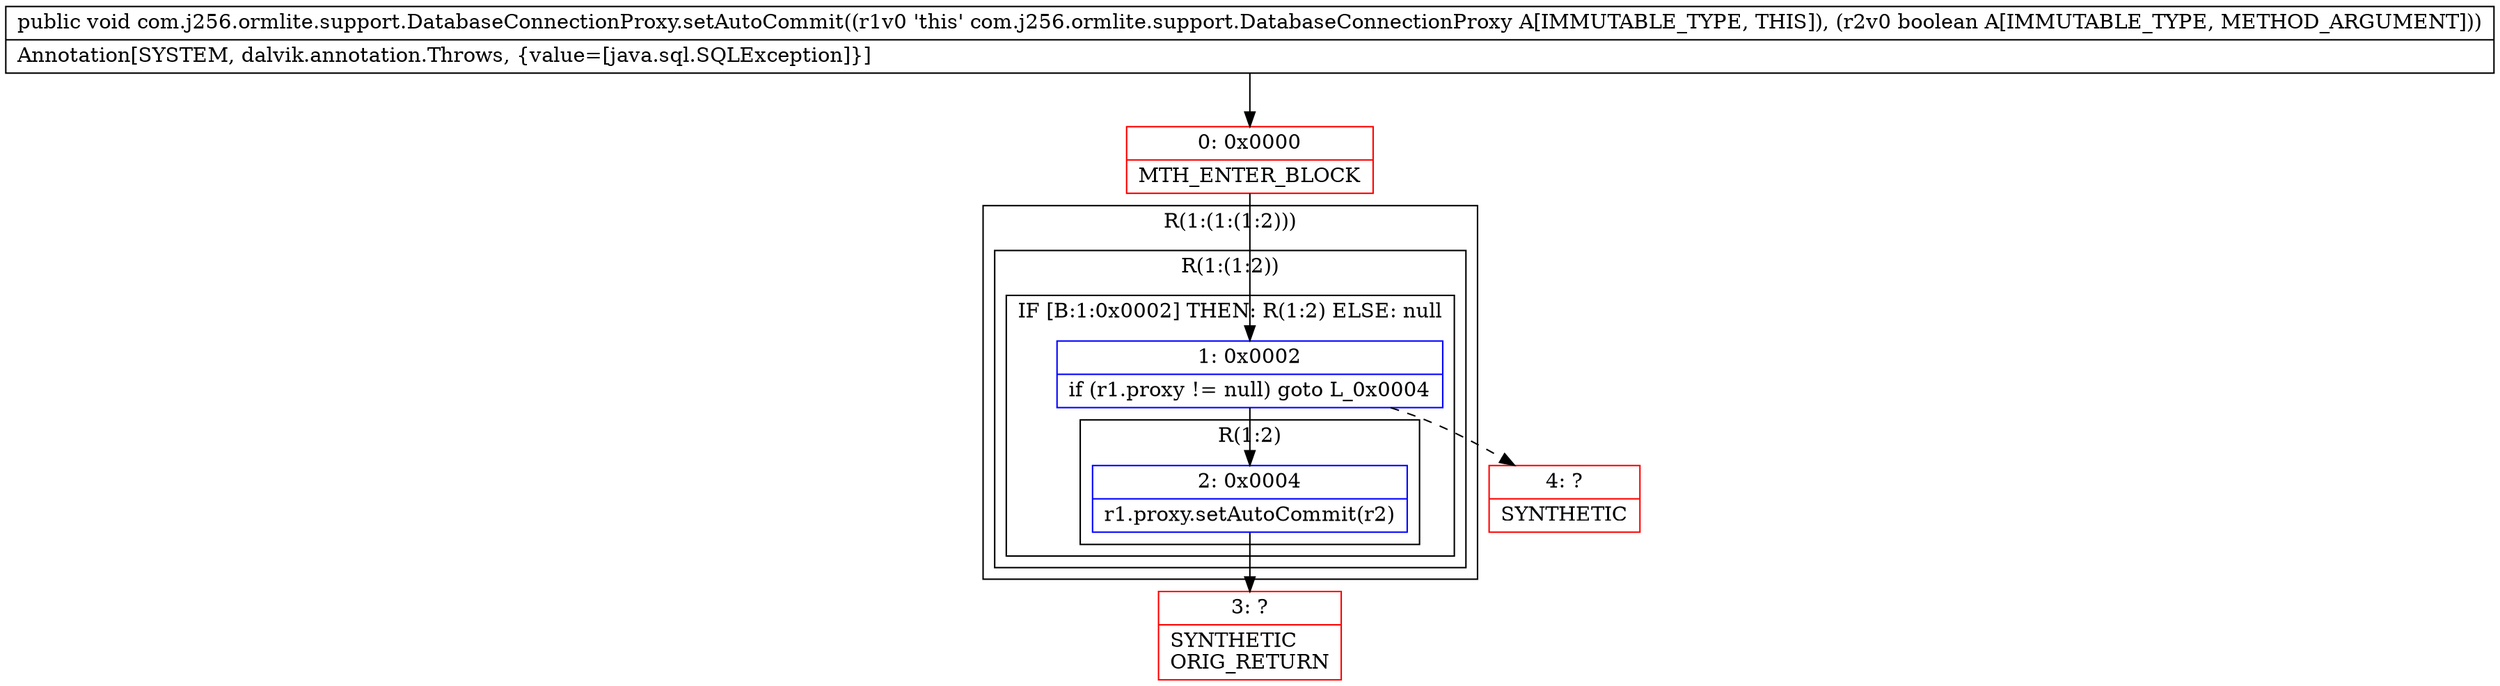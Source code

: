 digraph "CFG forcom.j256.ormlite.support.DatabaseConnectionProxy.setAutoCommit(Z)V" {
subgraph cluster_Region_1979801878 {
label = "R(1:(1:(1:2)))";
node [shape=record,color=blue];
subgraph cluster_Region_1576012246 {
label = "R(1:(1:2))";
node [shape=record,color=blue];
subgraph cluster_IfRegion_722971723 {
label = "IF [B:1:0x0002] THEN: R(1:2) ELSE: null";
node [shape=record,color=blue];
Node_1 [shape=record,label="{1\:\ 0x0002|if (r1.proxy != null) goto L_0x0004\l}"];
subgraph cluster_Region_537231785 {
label = "R(1:2)";
node [shape=record,color=blue];
Node_2 [shape=record,label="{2\:\ 0x0004|r1.proxy.setAutoCommit(r2)\l}"];
}
}
}
}
Node_0 [shape=record,color=red,label="{0\:\ 0x0000|MTH_ENTER_BLOCK\l}"];
Node_3 [shape=record,color=red,label="{3\:\ ?|SYNTHETIC\lORIG_RETURN\l}"];
Node_4 [shape=record,color=red,label="{4\:\ ?|SYNTHETIC\l}"];
MethodNode[shape=record,label="{public void com.j256.ormlite.support.DatabaseConnectionProxy.setAutoCommit((r1v0 'this' com.j256.ormlite.support.DatabaseConnectionProxy A[IMMUTABLE_TYPE, THIS]), (r2v0 boolean A[IMMUTABLE_TYPE, METHOD_ARGUMENT]))  | Annotation[SYSTEM, dalvik.annotation.Throws, \{value=[java.sql.SQLException]\}]\l}"];
MethodNode -> Node_0;
Node_1 -> Node_2;
Node_1 -> Node_4[style=dashed];
Node_2 -> Node_3;
Node_0 -> Node_1;
}

